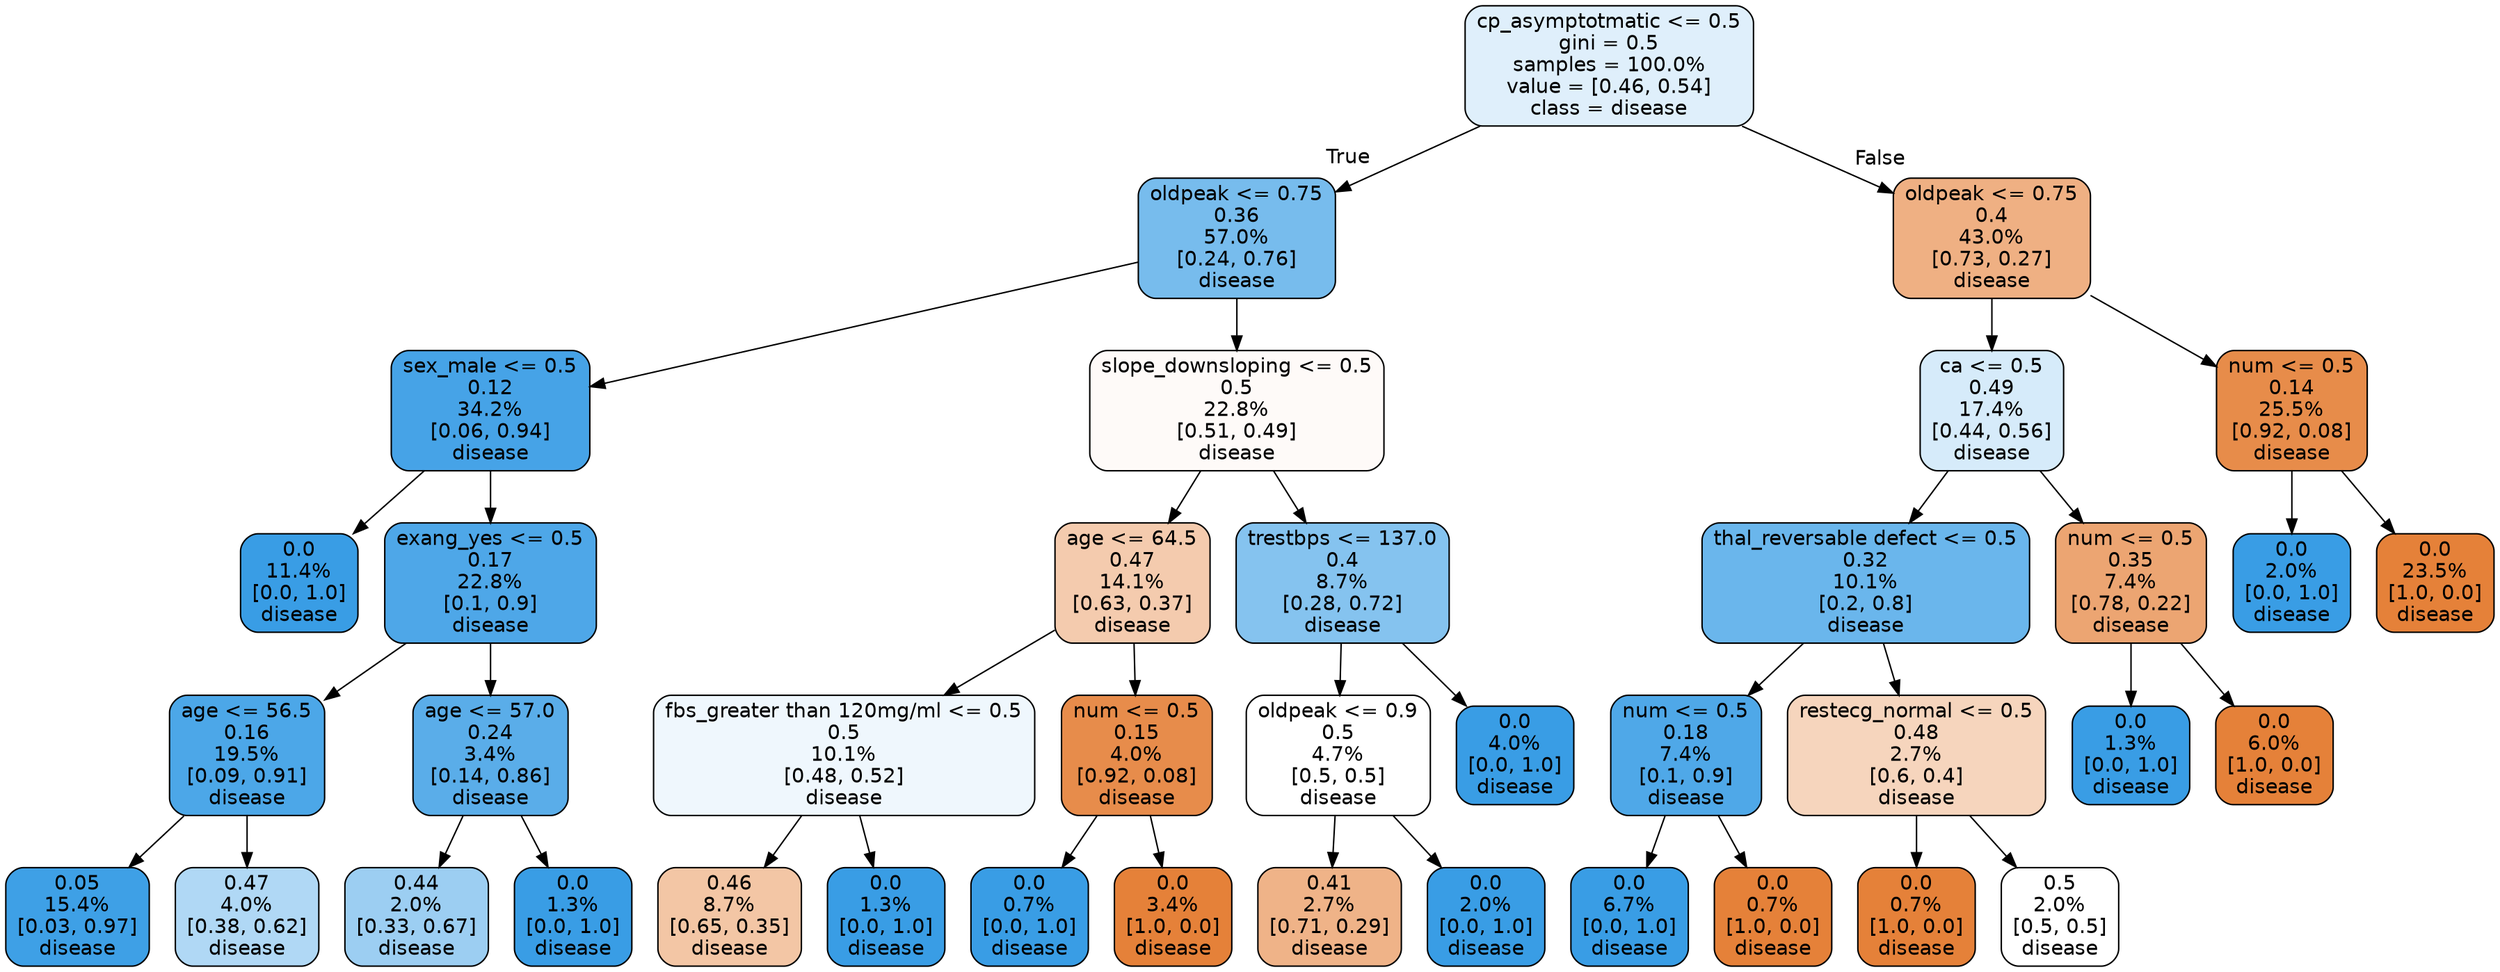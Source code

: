 digraph Tree {
node [shape=box, style="filled, rounded", color="black", fontname="helvetica"] ;
edge [fontname="helvetica"] ;
0 [label="cp_asymptotmatic <= 0.5\ngini = 0.5\nsamples = 100.0%\nvalue = [0.46, 0.54]\nclass = disease", fillcolor="#dfeffb"] ;
1 [label="oldpeak <= 0.75\n0.36\n57.0%\n[0.24, 0.76]\ndisease", fillcolor="#77bced"] ;
0 -> 1 [labeldistance=2.5, labelangle=45, headlabel="True"] ;
2 [label="sex_male <= 0.5\n0.12\n34.2%\n[0.06, 0.94]\ndisease", fillcolor="#46a3e7"] ;
1 -> 2 ;
3 [label="0.0\n11.4%\n[0.0, 1.0]\ndisease", fillcolor="#399de5"] ;
2 -> 3 ;
4 [label="exang_yes <= 0.5\n0.17\n22.8%\n[0.1, 0.9]\ndisease", fillcolor="#4ea7e8"] ;
2 -> 4 ;
5 [label="age <= 56.5\n0.16\n19.5%\n[0.09, 0.91]\ndisease", fillcolor="#4ca7e8"] ;
4 -> 5 ;
6 [label="0.05\n15.4%\n[0.03, 0.97]\ndisease", fillcolor="#3ea0e6"] ;
5 -> 6 ;
7 [label="0.47\n4.0%\n[0.38, 0.62]\ndisease", fillcolor="#b0d8f5"] ;
5 -> 7 ;
8 [label="age <= 57.0\n0.24\n3.4%\n[0.14, 0.86]\ndisease", fillcolor="#5aade9"] ;
4 -> 8 ;
9 [label="0.44\n2.0%\n[0.33, 0.67]\ndisease", fillcolor="#9ccef2"] ;
8 -> 9 ;
10 [label="0.0\n1.3%\n[0.0, 1.0]\ndisease", fillcolor="#399de5"] ;
8 -> 10 ;
11 [label="slope_downsloping <= 0.5\n0.5\n22.8%\n[0.51, 0.49]\ndisease", fillcolor="#fefaf8"] ;
1 -> 11 ;
12 [label="age <= 64.5\n0.47\n14.1%\n[0.63, 0.37]\ndisease", fillcolor="#f4cbae"] ;
11 -> 12 ;
13 [label="fbs_greater than 120mg/ml <= 0.5\n0.5\n10.1%\n[0.48, 0.52]\ndisease", fillcolor="#eff7fd"] ;
12 -> 13 ;
14 [label="0.46\n8.7%\n[0.65, 0.35]\ndisease", fillcolor="#f3c6a5"] ;
13 -> 14 ;
15 [label="0.0\n1.3%\n[0.0, 1.0]\ndisease", fillcolor="#399de5"] ;
13 -> 15 ;
16 [label="num <= 0.5\n0.15\n4.0%\n[0.92, 0.08]\ndisease", fillcolor="#e78c4b"] ;
12 -> 16 ;
17 [label="0.0\n0.7%\n[0.0, 1.0]\ndisease", fillcolor="#399de5"] ;
16 -> 17 ;
18 [label="0.0\n3.4%\n[1.0, 0.0]\ndisease", fillcolor="#e58139"] ;
16 -> 18 ;
19 [label="trestbps <= 137.0\n0.4\n8.7%\n[0.28, 0.72]\ndisease", fillcolor="#85c3ef"] ;
11 -> 19 ;
20 [label="oldpeak <= 0.9\n0.5\n4.7%\n[0.5, 0.5]\ndisease", fillcolor="#ffffff"] ;
19 -> 20 ;
21 [label="0.41\n2.7%\n[0.71, 0.29]\ndisease", fillcolor="#efb388"] ;
20 -> 21 ;
22 [label="0.0\n2.0%\n[0.0, 1.0]\ndisease", fillcolor="#399de5"] ;
20 -> 22 ;
23 [label="0.0\n4.0%\n[0.0, 1.0]\ndisease", fillcolor="#399de5"] ;
19 -> 23 ;
24 [label="oldpeak <= 0.75\n0.4\n43.0%\n[0.73, 0.27]\ndisease", fillcolor="#efb083"] ;
0 -> 24 [labeldistance=2.5, labelangle=-45, headlabel="False"] ;
25 [label="ca <= 0.5\n0.49\n17.4%\n[0.44, 0.56]\ndisease", fillcolor="#d6ebfa"] ;
24 -> 25 ;
26 [label="thal_reversable defect <= 0.5\n0.32\n10.1%\n[0.2, 0.8]\ndisease", fillcolor="#6ab6ec"] ;
25 -> 26 ;
27 [label="num <= 0.5\n0.18\n7.4%\n[0.1, 0.9]\ndisease", fillcolor="#4fa8e8"] ;
26 -> 27 ;
28 [label="0.0\n6.7%\n[0.0, 1.0]\ndisease", fillcolor="#399de5"] ;
27 -> 28 ;
29 [label="0.0\n0.7%\n[1.0, 0.0]\ndisease", fillcolor="#e58139"] ;
27 -> 29 ;
30 [label="restecg_normal <= 0.5\n0.48\n2.7%\n[0.6, 0.4]\ndisease", fillcolor="#f6d5bd"] ;
26 -> 30 ;
31 [label="0.0\n0.7%\n[1.0, 0.0]\ndisease", fillcolor="#e58139"] ;
30 -> 31 ;
32 [label="0.5\n2.0%\n[0.5, 0.5]\ndisease", fillcolor="#ffffff"] ;
30 -> 32 ;
33 [label="num <= 0.5\n0.35\n7.4%\n[0.78, 0.22]\ndisease", fillcolor="#eca572"] ;
25 -> 33 ;
34 [label="0.0\n1.3%\n[0.0, 1.0]\ndisease", fillcolor="#399de5"] ;
33 -> 34 ;
35 [label="0.0\n6.0%\n[1.0, 0.0]\ndisease", fillcolor="#e58139"] ;
33 -> 35 ;
36 [label="num <= 0.5\n0.14\n25.5%\n[0.92, 0.08]\ndisease", fillcolor="#e78c4a"] ;
24 -> 36 ;
37 [label="0.0\n2.0%\n[0.0, 1.0]\ndisease", fillcolor="#399de5"] ;
36 -> 37 ;
38 [label="0.0\n23.5%\n[1.0, 0.0]\ndisease", fillcolor="#e58139"] ;
36 -> 38 ;
}
